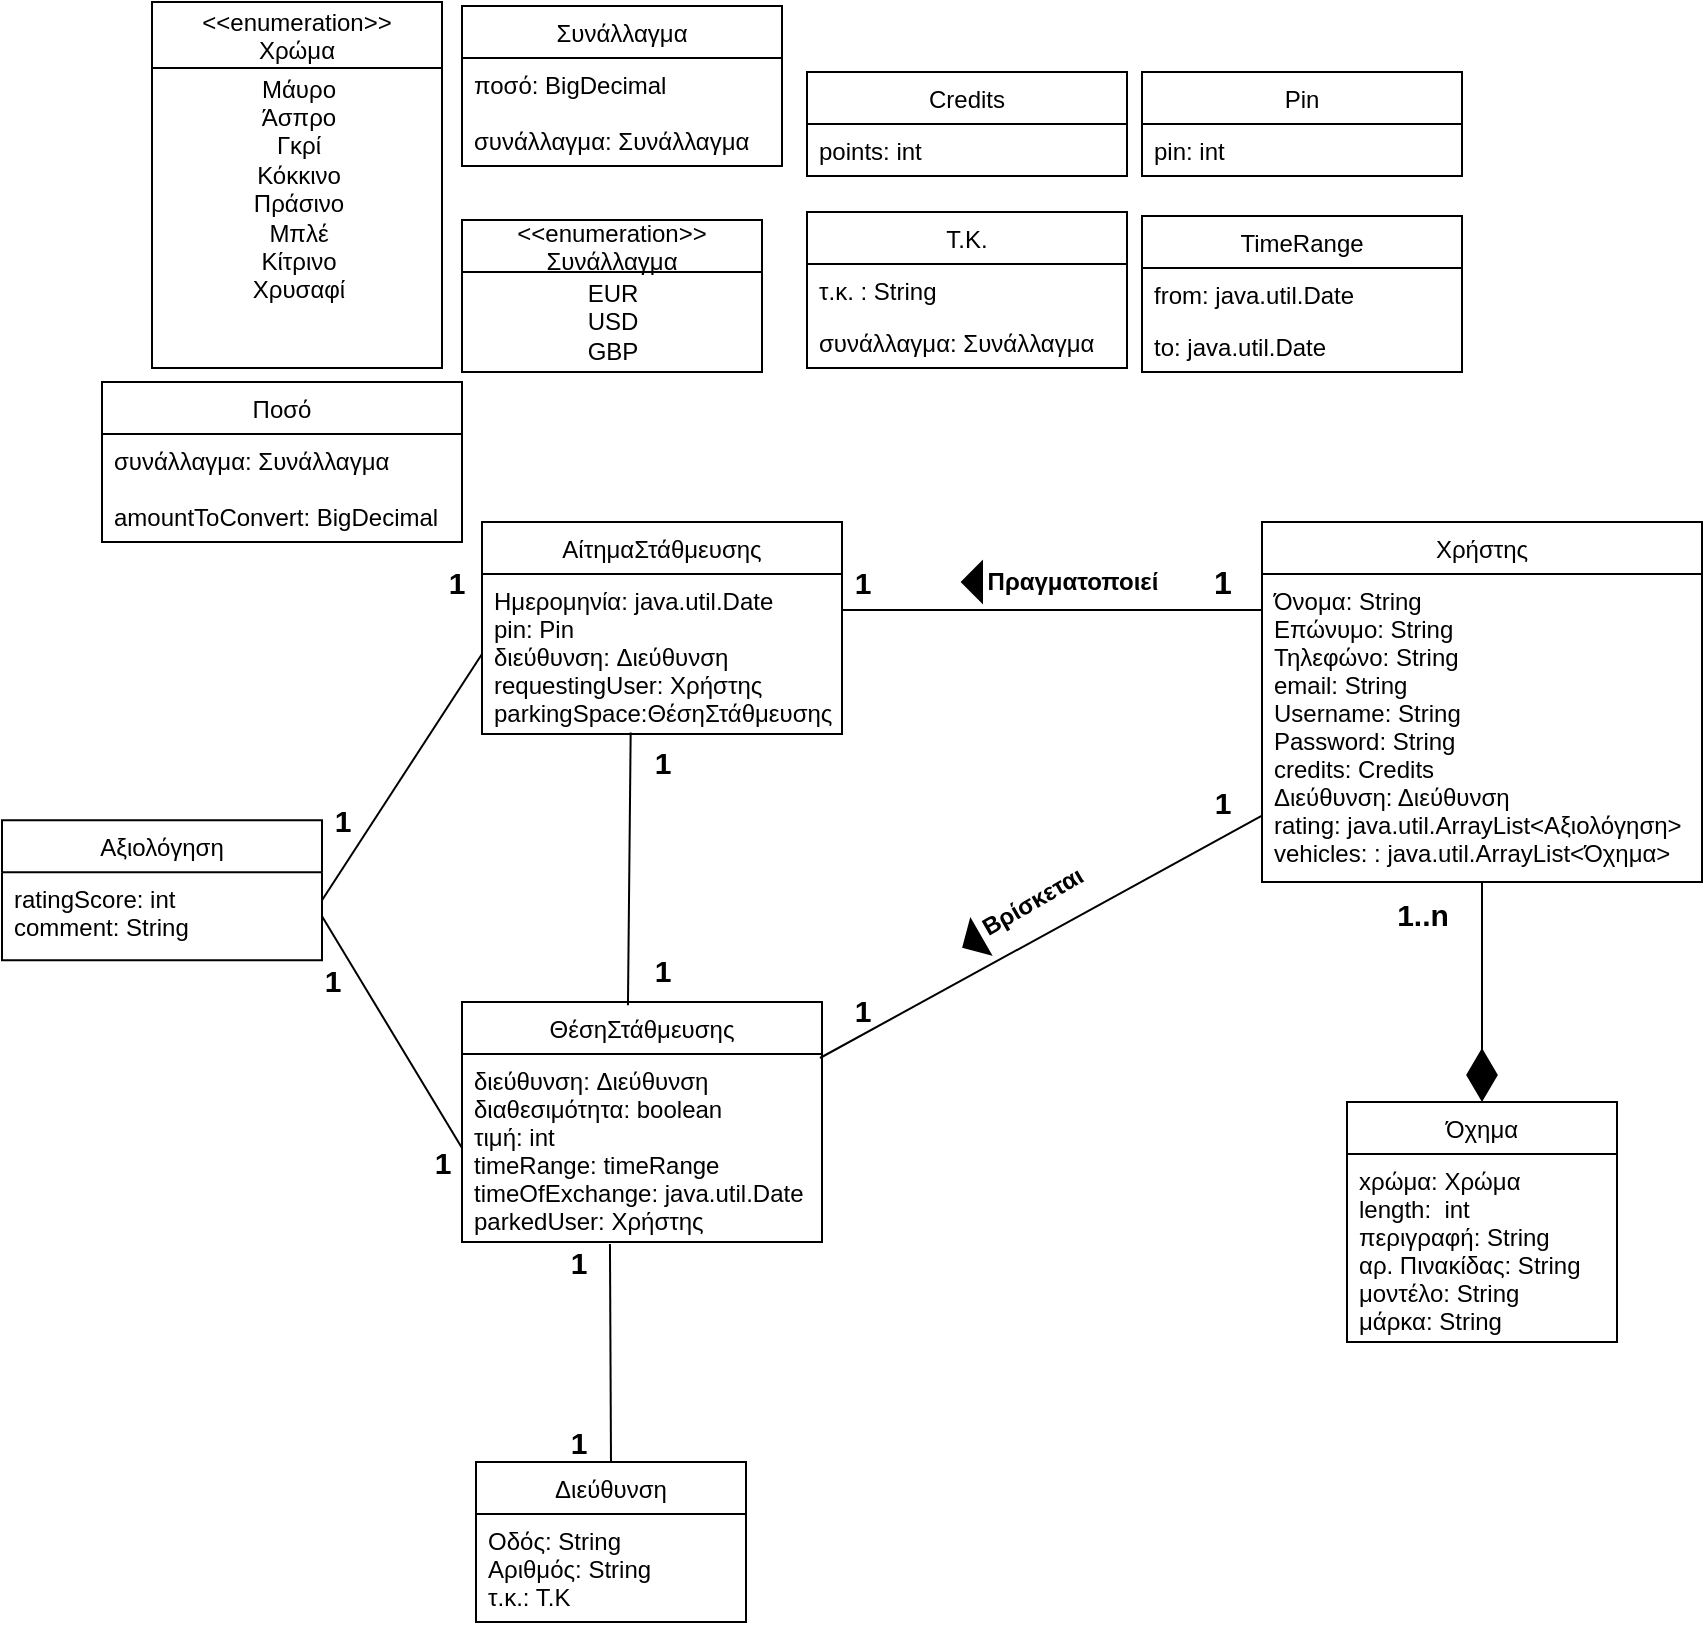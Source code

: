 <mxfile version="12.9.3" type="device"><diagram id="p3vNR0Fv5aj7oPeQbguR" name="Page-1"><mxGraphModel dx="2523" dy="967" grid="1" gridSize="10" guides="1" tooltips="1" connect="1" arrows="1" fold="1" page="1" pageScale="1" pageWidth="850" pageHeight="1100" math="0" shadow="0"><root><mxCell id="0"/><mxCell id="1" parent="0"/><mxCell id="v4aZU96CFd5ZNHS0oLwa-34" value="&lt;b&gt;&lt;font style=&quot;font-size: 15px&quot;&gt;1..n&lt;/font&gt;&lt;/b&gt;" style="text;html=1;align=center;verticalAlign=middle;resizable=0;points=[];autosize=1;" parent="1" vertex="1"><mxGeometry x="-160" y="756" width="40" height="20" as="geometry"/></mxCell><mxCell id="LqJQof9iBtTErvLX_hmt-6" value="&lt;b&gt;&lt;font style=&quot;font-size: 15px&quot;&gt;1&lt;/font&gt;&lt;/b&gt;" style="text;html=1;align=center;verticalAlign=middle;resizable=0;points=[];autosize=1;" parent="1" vertex="1"><mxGeometry x="-572.5" y="1020" width="20" height="20" as="geometry"/></mxCell><mxCell id="LqJQof9iBtTErvLX_hmt-7" value="&lt;b&gt;&lt;font style=&quot;font-size: 15px&quot;&gt;1&lt;/font&gt;&lt;/b&gt;" style="text;html=1;align=center;verticalAlign=middle;resizable=0;points=[];autosize=1;" parent="1" vertex="1"><mxGeometry x="-572.5" y="930" width="20" height="20" as="geometry"/></mxCell><mxCell id="LqJQof9iBtTErvLX_hmt-8" value="" style="endArrow=diamondThin;endFill=1;endSize=24;html=1;entryX=0.5;entryY=0;entryDx=0;entryDy=0;" parent="1" target="v4aZU96CFd5ZNHS0oLwa-30" edge="1"><mxGeometry width="160" relative="1" as="geometry"><mxPoint x="-110" y="750" as="sourcePoint"/><mxPoint x="-107.5" y="845" as="targetPoint"/></mxGeometry></mxCell><mxCell id="LqJQof9iBtTErvLX_hmt-10" value="&lt;b&gt;&lt;font style=&quot;font-size: 15px&quot;&gt;1&lt;/font&gt;&lt;/b&gt;" style="text;html=1;align=center;verticalAlign=middle;resizable=0;points=[];autosize=1;" parent="1" vertex="1"><mxGeometry x="-430" y="804" width="20" height="20" as="geometry"/></mxCell><mxCell id="LqJQof9iBtTErvLX_hmt-11" value="&lt;b&gt;&lt;font style=&quot;font-size: 15px&quot;&gt;1&lt;/font&gt;&lt;/b&gt;" style="text;html=1;align=center;verticalAlign=middle;resizable=0;points=[];autosize=1;" parent="1" vertex="1"><mxGeometry x="-250" y="700" width="20" height="20" as="geometry"/></mxCell><mxCell id="LqJQof9iBtTErvLX_hmt-15" value="" style="line;strokeWidth=1;fillColor=none;align=left;verticalAlign=middle;spacingTop=-1;spacingLeft=3;spacingRight=3;rotatable=0;labelPosition=right;points=[];portConstraint=eastwest;" parent="1" vertex="1"><mxGeometry x="-430" y="610" width="210" height="8" as="geometry"/></mxCell><mxCell id="LqJQof9iBtTErvLX_hmt-16" value="" style="endArrow=none;html=1;exitX=0.461;exitY=0.014;exitDx=0;exitDy=0;exitPerimeter=0;entryX=0.413;entryY=0.99;entryDx=0;entryDy=0;entryPerimeter=0;" parent="1" source="LqJQof9iBtTErvLX_hmt-1" target="LqJQof9iBtTErvLX_hmt-14" edge="1"><mxGeometry width="50" height="50" relative="1" as="geometry"><mxPoint x="-670" y="780" as="sourcePoint"/><mxPoint x="-537" y="700" as="targetPoint"/></mxGeometry></mxCell><mxCell id="LqJQof9iBtTErvLX_hmt-18" value="&lt;b&gt;&lt;font style=&quot;font-size: 15px&quot;&gt;1&lt;/font&gt;&lt;/b&gt;" style="text;html=1;align=center;verticalAlign=middle;resizable=0;points=[];autosize=1;" parent="1" vertex="1"><mxGeometry x="-430" y="590" width="20" height="20" as="geometry"/></mxCell><mxCell id="LqJQof9iBtTErvLX_hmt-19" value="&lt;b&gt;&lt;font style=&quot;font-size: 16px&quot;&gt;1&lt;/font&gt;&lt;/b&gt;" style="text;html=1;align=center;verticalAlign=middle;resizable=0;points=[];autosize=1;" parent="1" vertex="1"><mxGeometry x="-250" y="590" width="20" height="20" as="geometry"/></mxCell><mxCell id="LqJQof9iBtTErvLX_hmt-20" value="&lt;b&gt;&lt;font style=&quot;font-size: 15px&quot;&gt;1&lt;/font&gt;&lt;/b&gt;" style="text;html=1;align=center;verticalAlign=middle;resizable=0;points=[];autosize=1;" parent="1" vertex="1"><mxGeometry x="-530" y="784" width="20" height="20" as="geometry"/></mxCell><mxCell id="LqJQof9iBtTErvLX_hmt-21" value="&lt;b&gt;&lt;font style=&quot;font-size: 15px&quot;&gt;1&lt;/font&gt;&lt;/b&gt;" style="text;html=1;align=center;verticalAlign=middle;resizable=0;points=[];autosize=1;" parent="1" vertex="1"><mxGeometry x="-530" y="680" width="20" height="20" as="geometry"/></mxCell><mxCell id="LqJQof9iBtTErvLX_hmt-23" value="" style="endArrow=none;html=1;entryX=0;entryY=0.5;entryDx=0;entryDy=0;exitX=1;exitY=0.318;exitDx=0;exitDy=0;exitPerimeter=0;" parent="1" source="4PIJFnOPzDsltj6ah1pM-24" target="LqJQof9iBtTErvLX_hmt-14" edge="1"><mxGeometry width="50" height="50" relative="1" as="geometry"><mxPoint x="-685" y="899.12" as="sourcePoint"/><mxPoint x="-584.82" y="618.0" as="targetPoint"/></mxGeometry></mxCell><mxCell id="LqJQof9iBtTErvLX_hmt-24" value="" style="endArrow=none;html=1;entryX=0;entryY=0.5;entryDx=0;entryDy=0;exitX=1;exitY=0.5;exitDx=0;exitDy=0;" parent="1" source="4PIJFnOPzDsltj6ah1pM-24" target="LqJQof9iBtTErvLX_hmt-3" edge="1"><mxGeometry width="50" height="50" relative="1" as="geometry"><mxPoint x="-705" y="949.12" as="sourcePoint"/><mxPoint x="-595.0" y="882.12" as="targetPoint"/></mxGeometry></mxCell><mxCell id="LqJQof9iBtTErvLX_hmt-30" value="&lt;b&gt;&lt;font style=&quot;font-size: 15px&quot;&gt;1&lt;/font&gt;&lt;/b&gt;" style="text;html=1;align=center;verticalAlign=middle;resizable=0;points=[];autosize=1;" parent="1" vertex="1"><mxGeometry x="-633" y="590" width="20" height="20" as="geometry"/></mxCell><mxCell id="LqJQof9iBtTErvLX_hmt-31" value="&lt;b&gt;&lt;font style=&quot;font-size: 15px&quot;&gt;1&lt;/font&gt;&lt;/b&gt;" style="text;html=1;align=center;verticalAlign=middle;resizable=0;points=[];autosize=1;" parent="1" vertex="1"><mxGeometry x="-690" y="709.12" width="20" height="20" as="geometry"/></mxCell><mxCell id="LqJQof9iBtTErvLX_hmt-32" value="&lt;b&gt;&lt;font style=&quot;font-size: 15px&quot;&gt;1&lt;/font&gt;&lt;/b&gt;" style="text;html=1;align=center;verticalAlign=middle;resizable=0;points=[];autosize=1;" parent="1" vertex="1"><mxGeometry x="-640" y="880" width="20" height="20" as="geometry"/></mxCell><mxCell id="LqJQof9iBtTErvLX_hmt-33" value="&lt;b&gt;&lt;font style=&quot;font-size: 15px&quot;&gt;1&lt;/font&gt;&lt;/b&gt;" style="text;html=1;align=center;verticalAlign=middle;resizable=0;points=[];autosize=1;" parent="1" vertex="1"><mxGeometry x="-695" y="789.12" width="20" height="20" as="geometry"/></mxCell><mxCell id="Aq8ZXx-2QTbzWO9Frv2s-4" value="" style="triangle;whiteSpace=wrap;html=1;fillColor=#000000;rotation=-180;" parent="1" vertex="1"><mxGeometry x="-370" y="590" width="10" height="20" as="geometry"/></mxCell><mxCell id="Aq8ZXx-2QTbzWO9Frv2s-64" value="" style="triangle;whiteSpace=wrap;html=1;fillColor=#000000;rotation=-210;" parent="1" vertex="1"><mxGeometry x="-370" y="770" width="10" height="20" as="geometry"/></mxCell><mxCell id="fqLon7t8Yph5JEadHTQB-1" value="&lt;span&gt;Βρίσκεται&lt;/span&gt;" style="text;html=1;align=center;verticalAlign=middle;resizable=0;points=[];autosize=1;fontStyle=1;rotation=-30;" parent="1" vertex="1"><mxGeometry x="-370" y="750" width="70" height="20" as="geometry"/></mxCell><mxCell id="fqLon7t8Yph5JEadHTQB-2" value="&lt;b&gt;Πραγματοποιεί&lt;/b&gt;" style="text;html=1;align=center;verticalAlign=middle;resizable=0;points=[];autosize=1;" parent="1" vertex="1"><mxGeometry x="-365" y="590" width="100" height="20" as="geometry"/></mxCell><mxCell id="b9Xdf4xjI-s_StyLAPyC-4" value="" style="endArrow=none;html=1;entryX=0.411;entryY=1.011;entryDx=0;entryDy=0;entryPerimeter=0;exitX=0.5;exitY=0;exitDx=0;exitDy=0;" edge="1" parent="1" source="v4aZU96CFd5ZNHS0oLwa-61" target="LqJQof9iBtTErvLX_hmt-3"><mxGeometry width="50" height="50" relative="1" as="geometry"><mxPoint x="-530" y="1010" as="sourcePoint"/><mxPoint x="-480" y="960" as="targetPoint"/></mxGeometry></mxCell><mxCell id="b9Xdf4xjI-s_StyLAPyC-5" value="" style="endArrow=none;html=1;entryX=0.001;entryY=0.784;entryDx=0;entryDy=0;entryPerimeter=0;" edge="1" parent="1" target="v4aZU96CFd5ZNHS0oLwa-4"><mxGeometry width="50" height="50" relative="1" as="geometry"><mxPoint x="-441" y="838" as="sourcePoint"/><mxPoint x="-330" y="840" as="targetPoint"/></mxGeometry></mxCell><mxCell id="LqJQof9iBtTErvLX_hmt-12" value="ΑίτημαΣτάθμευσης" style="swimlane;fontStyle=0;childLayout=stackLayout;horizontal=1;startSize=26;fillColor=none;horizontalStack=0;resizeParent=1;resizeParentMax=0;resizeLast=0;collapsible=1;marginBottom=0;" parent="1" vertex="1"><mxGeometry x="-610" y="570" width="180" height="106" as="geometry"/></mxCell><mxCell id="LqJQof9iBtTErvLX_hmt-14" value="Ημερομηνία: java.util.Date&#10;pin: Pin&#10;διεύθυνση: Διεύθυνση&#10;requestingUser: Χρήστης&#10;parkingSpace:ΘέσηΣτάθμευσης:&#10;" style="text;strokeColor=none;fillColor=none;align=left;verticalAlign=top;spacingLeft=4;spacingRight=4;overflow=hidden;rotatable=0;points=[[0,0.5],[1,0.5]];portConstraint=eastwest;" parent="LqJQof9iBtTErvLX_hmt-12" vertex="1"><mxGeometry y="26" width="180" height="80" as="geometry"/></mxCell><mxCell id="LqJQof9iBtTErvLX_hmt-1" value="ΘέσηΣτάθμευσης" style="swimlane;fontStyle=0;childLayout=stackLayout;horizontal=1;startSize=26;fillColor=none;horizontalStack=0;resizeParent=1;resizeParentMax=0;resizeLast=0;collapsible=1;marginBottom=0;" parent="1" vertex="1"><mxGeometry x="-620" y="810" width="180" height="120" as="geometry"/></mxCell><mxCell id="LqJQof9iBtTErvLX_hmt-3" value="διεύθυνση: Διεύθυνση&#10;διαθεσιμότητα: boolean&#10;τιμή: int&#10;timeRange: timeRange&#10;timeOfExchange: java.util.Date&#10;parkedUser: Χρήστης&#10;" style="text;strokeColor=none;fillColor=none;align=left;verticalAlign=top;spacingLeft=4;spacingRight=4;overflow=hidden;rotatable=0;points=[[0,0.5],[1,0.5]];portConstraint=eastwest;" parent="LqJQof9iBtTErvLX_hmt-1" vertex="1"><mxGeometry y="26" width="180" height="94" as="geometry"/></mxCell><mxCell id="v4aZU96CFd5ZNHS0oLwa-61" value="Διεύθυνση" style="swimlane;fontStyle=0;childLayout=stackLayout;horizontal=1;startSize=26;fillColor=none;horizontalStack=0;resizeParent=1;resizeParentMax=0;resizeLast=0;collapsible=1;marginBottom=0;" parent="1" vertex="1"><mxGeometry x="-613" y="1040" width="135" height="80" as="geometry"/></mxCell><mxCell id="v4aZU96CFd5ZNHS0oLwa-63" value="Οδός: String&#10;Αριθμός: String&#10;τ.κ.: Τ.Κ&#10;" style="text;strokeColor=none;fillColor=none;align=left;verticalAlign=top;spacingLeft=4;spacingRight=4;overflow=hidden;rotatable=0;points=[[0,0.5],[1,0.5]];portConstraint=eastwest;" parent="v4aZU96CFd5ZNHS0oLwa-61" vertex="1"><mxGeometry y="26" width="135" height="54" as="geometry"/></mxCell><mxCell id="v4aZU96CFd5ZNHS0oLwa-1" value="Χρήστης" style="swimlane;fontStyle=0;childLayout=stackLayout;horizontal=1;startSize=26;fillColor=none;horizontalStack=0;resizeParent=1;resizeParentMax=0;resizeLast=0;collapsible=1;marginBottom=0;" parent="1" vertex="1"><mxGeometry x="-220" y="570" width="220" height="180" as="geometry"/></mxCell><mxCell id="v4aZU96CFd5ZNHS0oLwa-4" value="Όνομα: String&#10;Επώνυμο: String&#10;Τηλεφώνο: String&#10;email: String&#10;Username: String&#10;Password: String&#10;credits: Credits&#10;Διεύθυνση: Διεύθυνση&#10;rating: java.util.ArrayList&lt;Αξιολόγηση&gt;&#10;vehicles: : java.util.ArrayList&lt;Όχημα&gt;&#10;&#10; &#10;" style="text;strokeColor=none;fillColor=none;align=left;verticalAlign=top;spacingLeft=4;spacingRight=4;overflow=hidden;rotatable=0;points=[[0,0.5],[1,0.5]];portConstraint=eastwest;" parent="v4aZU96CFd5ZNHS0oLwa-1" vertex="1"><mxGeometry y="26" width="220" height="154" as="geometry"/></mxCell><mxCell id="v4aZU96CFd5ZNHS0oLwa-30" value="Όχημα" style="swimlane;fontStyle=0;childLayout=stackLayout;horizontal=1;startSize=26;fillColor=none;horizontalStack=0;resizeParent=1;resizeParentMax=0;resizeLast=0;collapsible=1;marginBottom=0;" parent="1" vertex="1"><mxGeometry x="-177.5" y="860" width="135" height="120" as="geometry"/></mxCell><mxCell id="v4aZU96CFd5ZNHS0oLwa-33" value="xρώμα: Χρώμα&#10;length:  int&#10;περιγραφή: String&#10;αρ. Πινακίδας: String&#10;μοντέλο: String&#10;μάρκα: String&#10;" style="text;strokeColor=none;fillColor=none;align=left;verticalAlign=top;spacingLeft=4;spacingRight=4;overflow=hidden;rotatable=0;points=[[0,0.5],[1,0.5]];portConstraint=eastwest;" parent="v4aZU96CFd5ZNHS0oLwa-30" vertex="1"><mxGeometry y="26" width="135" height="94" as="geometry"/></mxCell><mxCell id="4PIJFnOPzDsltj6ah1pM-26" value="Pin" style="swimlane;fontStyle=0;childLayout=stackLayout;horizontal=1;startSize=26;fillColor=none;horizontalStack=0;resizeParent=1;resizeParentMax=0;resizeLast=0;collapsible=1;marginBottom=0;" parent="1" vertex="1"><mxGeometry x="-280" y="345" width="160" height="52" as="geometry"/></mxCell><mxCell id="4PIJFnOPzDsltj6ah1pM-27" value="pin: int" style="text;strokeColor=none;fillColor=none;align=left;verticalAlign=top;spacingLeft=4;spacingRight=4;overflow=hidden;rotatable=0;points=[[0,0.5],[1,0.5]];portConstraint=eastwest;" parent="4PIJFnOPzDsltj6ah1pM-26" vertex="1"><mxGeometry y="26" width="160" height="26" as="geometry"/></mxCell><mxCell id="4PIJFnOPzDsltj6ah1pM-10" value="TimeRange" style="swimlane;fontStyle=0;childLayout=stackLayout;horizontal=1;startSize=26;fillColor=none;horizontalStack=0;resizeParent=1;resizeParentMax=0;resizeLast=0;collapsible=1;marginBottom=0;" parent="1" vertex="1"><mxGeometry x="-280" y="417" width="160" height="78" as="geometry"/></mxCell><mxCell id="4PIJFnOPzDsltj6ah1pM-12" value="from: java.util.Date" style="text;strokeColor=none;fillColor=none;align=left;verticalAlign=top;spacingLeft=4;spacingRight=4;overflow=hidden;rotatable=0;points=[[0,0.5],[1,0.5]];portConstraint=eastwest;" parent="4PIJFnOPzDsltj6ah1pM-10" vertex="1"><mxGeometry y="26" width="160" height="26" as="geometry"/></mxCell><mxCell id="4PIJFnOPzDsltj6ah1pM-13" value="to: java.util.Date" style="text;strokeColor=none;fillColor=none;align=left;verticalAlign=top;spacingLeft=4;spacingRight=4;overflow=hidden;rotatable=0;points=[[0,0.5],[1,0.5]];portConstraint=eastwest;" parent="4PIJFnOPzDsltj6ah1pM-10" vertex="1"><mxGeometry y="52" width="160" height="26" as="geometry"/></mxCell><mxCell id="v4aZU96CFd5ZNHS0oLwa-69" value="Credits" style="swimlane;fontStyle=0;align=center;verticalAlign=top;childLayout=stackLayout;horizontal=1;startSize=26;horizontalStack=0;resizeParent=1;resizeParentMax=0;resizeLast=0;collapsible=1;marginBottom=0;" parent="1" vertex="1"><mxGeometry x="-447.5" y="345" width="160" height="52" as="geometry"/></mxCell><mxCell id="v4aZU96CFd5ZNHS0oLwa-70" value="points: int" style="text;strokeColor=none;fillColor=none;align=left;verticalAlign=top;spacingLeft=4;spacingRight=4;overflow=hidden;rotatable=0;points=[[0,0.5],[1,0.5]];portConstraint=eastwest;" parent="v4aZU96CFd5ZNHS0oLwa-69" vertex="1"><mxGeometry y="26" width="160" height="26" as="geometry"/></mxCell><mxCell id="v4aZU96CFd5ZNHS0oLwa-65" value="Τ.Κ." style="swimlane;fontStyle=0;childLayout=stackLayout;horizontal=1;startSize=26;fillColor=none;horizontalStack=0;resizeParent=1;resizeParentMax=0;resizeLast=0;collapsible=1;marginBottom=0;" parent="1" vertex="1"><mxGeometry x="-447.5" y="415" width="160" height="78" as="geometry"/></mxCell><mxCell id="v4aZU96CFd5ZNHS0oLwa-66" value="τ.κ. : String" style="text;strokeColor=none;fillColor=none;align=left;verticalAlign=top;spacingLeft=4;spacingRight=4;overflow=hidden;rotatable=0;points=[[0,0.5],[1,0.5]];portConstraint=eastwest;" parent="v4aZU96CFd5ZNHS0oLwa-65" vertex="1"><mxGeometry y="26" width="160" height="26" as="geometry"/></mxCell><mxCell id="b9Xdf4xjI-s_StyLAPyC-1" value="συνάλλαγμα: Συνάλλαγμα" style="text;strokeColor=none;fillColor=none;align=left;verticalAlign=top;spacingLeft=4;spacingRight=4;overflow=hidden;rotatable=0;points=[[0,0.5],[1,0.5]];portConstraint=eastwest;" vertex="1" parent="v4aZU96CFd5ZNHS0oLwa-65"><mxGeometry y="52" width="160" height="26" as="geometry"/></mxCell><mxCell id="v4aZU96CFd5ZNHS0oLwa-19" value="&lt;&lt;enumeration&gt;&gt;&#10;Συνάλλαγμα" style="swimlane;fontStyle=0;childLayout=stackLayout;horizontal=1;startSize=26;fillColor=none;horizontalStack=0;resizeParent=1;resizeParentMax=0;resizeLast=0;collapsible=1;marginBottom=0;" parent="1" vertex="1"><mxGeometry x="-620" y="419" width="150" height="76" as="geometry"/></mxCell><mxCell id="v4aZU96CFd5ZNHS0oLwa-24" value="EUR&lt;br&gt;USD&lt;br&gt;GBP&lt;br&gt;" style="text;html=1;align=center;verticalAlign=middle;resizable=0;points=[];autosize=1;" parent="v4aZU96CFd5ZNHS0oLwa-19" vertex="1"><mxGeometry y="26" width="150" height="50" as="geometry"/></mxCell><mxCell id="v4aZU96CFd5ZNHS0oLwa-10" value="Συνάλλαγμα" style="swimlane;fontStyle=0;align=center;verticalAlign=top;childLayout=stackLayout;horizontal=1;startSize=26;horizontalStack=0;resizeParent=1;resizeParentMax=0;resizeLast=0;collapsible=1;marginBottom=0;" parent="1" vertex="1"><mxGeometry x="-620" y="312" width="160" height="80" as="geometry"/></mxCell><mxCell id="v4aZU96CFd5ZNHS0oLwa-11" value="ποσό: BigDecimal&#10;&#10;συνάλλαγμα: Συνάλλαγμα" style="text;strokeColor=none;fillColor=none;align=left;verticalAlign=top;spacingLeft=4;spacingRight=4;overflow=hidden;rotatable=0;points=[[0,0.5],[1,0.5]];portConstraint=eastwest;" parent="v4aZU96CFd5ZNHS0oLwa-10" vertex="1"><mxGeometry y="26" width="160" height="54" as="geometry"/></mxCell><mxCell id="v4aZU96CFd5ZNHS0oLwa-55" value="&lt;&lt;enumeration&gt;&gt;&#10;Χρώμα" style="swimlane;fontStyle=0;childLayout=stackLayout;horizontal=1;startSize=33;fillColor=none;horizontalStack=0;resizeParent=1;resizeParentMax=0;resizeLast=0;collapsible=1;marginBottom=0;" parent="1" vertex="1"><mxGeometry x="-775" y="310" width="145" height="183" as="geometry"/></mxCell><mxCell id="v4aZU96CFd5ZNHS0oLwa-56" value="Μάυρο&lt;br&gt;Άσπρο&lt;br&gt;Γκρί&lt;br&gt;Κόκκινο&lt;br&gt;Πράσινο&lt;br&gt;Μπλέ&lt;br&gt;Κίτρινο&lt;br&gt;Χρυσαφί&lt;br&gt;&lt;br&gt;&lt;br&gt;" style="text;html=1;align=center;verticalAlign=middle;resizable=0;points=[];autosize=1;" parent="v4aZU96CFd5ZNHS0oLwa-55" vertex="1"><mxGeometry y="33" width="145" height="150" as="geometry"/></mxCell><mxCell id="b9Xdf4xjI-s_StyLAPyC-10" value="Ποσό" style="swimlane;fontStyle=0;align=center;verticalAlign=top;childLayout=stackLayout;horizontal=1;startSize=26;horizontalStack=0;resizeParent=1;resizeParentMax=0;resizeLast=0;collapsible=1;marginBottom=0;" vertex="1" parent="1"><mxGeometry x="-800" y="500" width="180" height="80" as="geometry"/></mxCell><mxCell id="b9Xdf4xjI-s_StyLAPyC-11" value="συνάλλαγμα: Συνάλλαγμα&#10;&#10;amountToConvert: BigDecimal" style="text;strokeColor=none;fillColor=none;align=left;verticalAlign=top;spacingLeft=4;spacingRight=4;overflow=hidden;rotatable=0;points=[[0,0.5],[1,0.5]];portConstraint=eastwest;" vertex="1" parent="b9Xdf4xjI-s_StyLAPyC-10"><mxGeometry y="26" width="180" height="54" as="geometry"/></mxCell><mxCell id="4PIJFnOPzDsltj6ah1pM-23" value="Αξιολόγηση" style="swimlane;fontStyle=0;childLayout=stackLayout;horizontal=1;startSize=26;fillColor=none;horizontalStack=0;resizeParent=1;resizeParentMax=0;resizeLast=0;collapsible=1;marginBottom=0;" parent="1" vertex="1"><mxGeometry x="-850" y="719.12" width="160" height="70" as="geometry"/></mxCell><mxCell id="4PIJFnOPzDsltj6ah1pM-24" value="ratingScore: int&#10;comment: String" style="text;strokeColor=none;fillColor=none;align=left;verticalAlign=top;spacingLeft=4;spacingRight=4;overflow=hidden;rotatable=0;points=[[0,0.5],[1,0.5]];portConstraint=eastwest;" parent="4PIJFnOPzDsltj6ah1pM-23" vertex="1"><mxGeometry y="26" width="160" height="44" as="geometry"/></mxCell></root></mxGraphModel></diagram></mxfile>